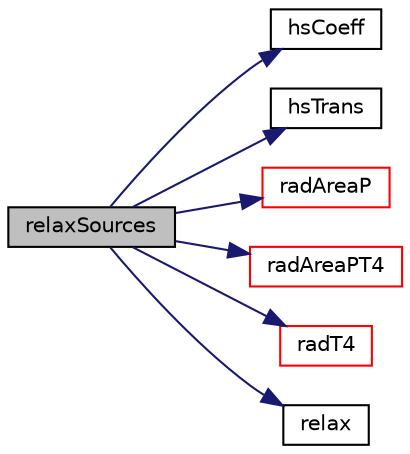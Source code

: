 digraph "relaxSources"
{
  bgcolor="transparent";
  edge [fontname="Helvetica",fontsize="10",labelfontname="Helvetica",labelfontsize="10"];
  node [fontname="Helvetica",fontsize="10",shape=record];
  rankdir="LR";
  Node1 [label="relaxSources",height=0.2,width=0.4,color="black", fillcolor="grey75", style="filled", fontcolor="black"];
  Node1 -> Node2 [color="midnightblue",fontsize="10",style="solid",fontname="Helvetica"];
  Node2 [label="hsCoeff",height=0.2,width=0.4,color="black",URL="$a02665.html#a1eecda57e422519b1696bdef4600bc90",tooltip="Return coefficient for carrier phase hs equation. "];
  Node1 -> Node3 [color="midnightblue",fontsize="10",style="solid",fontname="Helvetica"];
  Node3 [label="hsTrans",height=0.2,width=0.4,color="black",URL="$a02665.html#ab99a4fea9e430bddb9eeba838e0bf2cd",tooltip="Sensible enthalpy transfer [J/kg]. "];
  Node1 -> Node4 [color="midnightblue",fontsize="10",style="solid",fontname="Helvetica"];
  Node4 [label="radAreaP",height=0.2,width=0.4,color="red",URL="$a02665.html#a14e7cc229b02306a176cb4fa576bd0f5",tooltip="Radiation sum of parcel projected areas [m2]. "];
  Node1 -> Node5 [color="midnightblue",fontsize="10",style="solid",fontname="Helvetica"];
  Node5 [label="radAreaPT4",height=0.2,width=0.4,color="red",URL="$a02665.html#a1f7cca7d1c8c58f98c119f9fe649f025",tooltip="Radiation sum of parcel projected area*temperature^4 [m2K4]. "];
  Node1 -> Node6 [color="midnightblue",fontsize="10",style="solid",fontname="Helvetica"];
  Node6 [label="radT4",height=0.2,width=0.4,color="red",URL="$a02665.html#a511bfa125f253f8f40348d9976015d0b",tooltip="Radiation sum of parcel temperature^4 [K4]. "];
  Node1 -> Node7 [color="midnightblue",fontsize="10",style="solid",fontname="Helvetica"];
  Node7 [label="relax",height=0.2,width=0.4,color="black",URL="$a03098.html#ae7e2b1e87cf8932eba1e615fb13c3a2c"];
}
